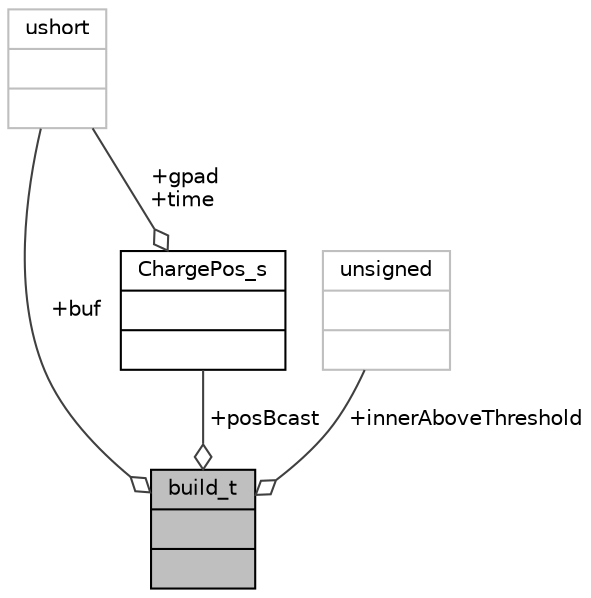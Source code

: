 digraph "build_t"
{
 // INTERACTIVE_SVG=YES
  bgcolor="transparent";
  edge [fontname="Helvetica",fontsize="10",labelfontname="Helvetica",labelfontsize="10"];
  node [fontname="Helvetica",fontsize="10",shape=record];
  Node1 [label="{build_t\n||}",height=0.2,width=0.4,color="black", fillcolor="grey75", style="filled", fontcolor="black"];
  Node2 -> Node1 [color="grey25",fontsize="10",style="solid",label=" +buf" ,arrowhead="odiamond",fontname="Helvetica"];
  Node2 [label="{ushort\n||}",height=0.2,width=0.4,color="grey75"];
  Node3 -> Node1 [color="grey25",fontsize="10",style="solid",label=" +innerAboveThreshold" ,arrowhead="odiamond",fontname="Helvetica"];
  Node3 [label="{unsigned\n||}",height=0.2,width=0.4,color="grey75"];
  Node4 -> Node1 [color="grey25",fontsize="10",style="solid",label=" +posBcast" ,arrowhead="odiamond",fontname="Helvetica"];
  Node4 [label="{ChargePos_s\n||}",height=0.2,width=0.4,color="black",URL="$dc/dbf/structChargePos__s.html"];
  Node2 -> Node4 [color="grey25",fontsize="10",style="solid",label=" +gpad\n+time" ,arrowhead="odiamond",fontname="Helvetica"];
}
